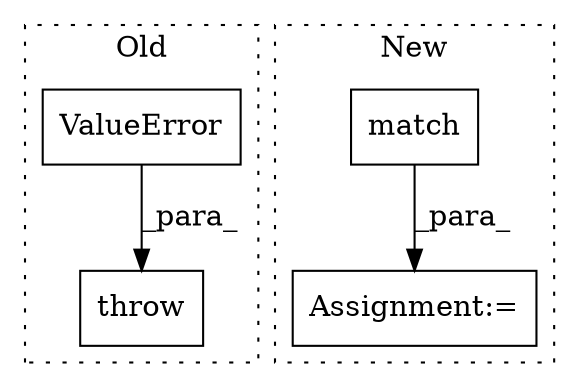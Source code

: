 digraph G {
subgraph cluster0 {
1 [label="ValueError" a="32" s="3349,3417" l="11,1" shape="box"];
3 [label="throw" a="53" s="3343" l="6" shape="box"];
label = "Old";
style="dotted";
}
subgraph cluster1 {
2 [label="match" a="32" s="3308,3403" l="6,1" shape="box"];
4 [label="Assignment:=" a="7" s="3532" l="1" shape="box"];
label = "New";
style="dotted";
}
1 -> 3 [label="_para_"];
2 -> 4 [label="_para_"];
}